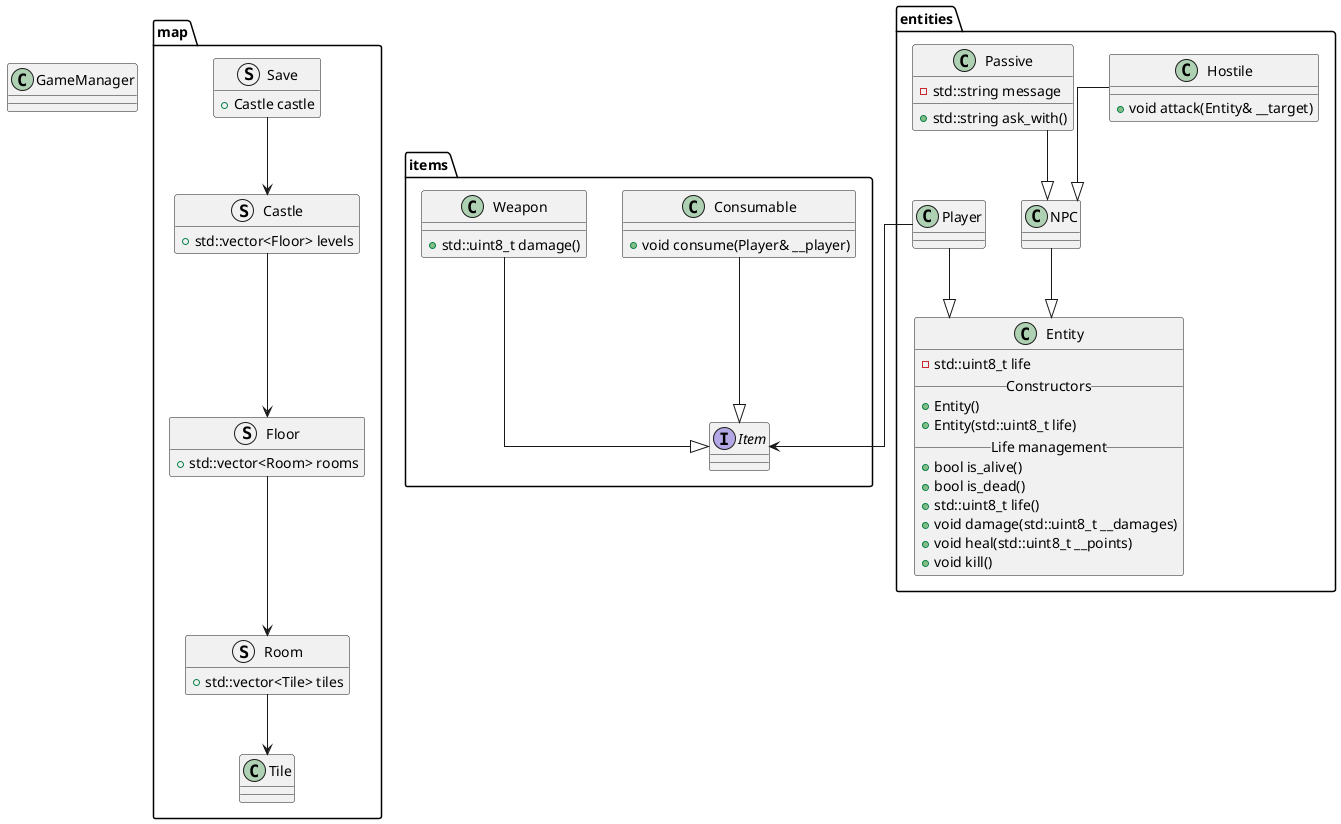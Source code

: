 @startuml

hide struct methods
skinparam linetype ortho

package map
{
	struct Castle
	{
		+std::vector<Floor> levels
	}

	struct Floor
	{
		+std::vector<Room> rooms
	}

	struct Room
	{
		+std::vector<Tile> tiles
	}

	struct Save
	{
		+Castle castle
	}

	class Tile

	Castle --> Floor
	Floor --> Room
	Room --> Tile
	Save --> Castle
}

package items
{
	class Consumable
	{
		+void consume(Player& __player)
	}

	interface Item

	class Weapon
	{
		+std::uint8_t damage()
	}

	Consumable --|> Item
	Weapon --|> Item

}

package entities
{
	class Entity
	{
		-std::uint8_t life
		__ Constructors __
		+Entity()
		+Entity(std::uint8_t life)
		__ Life management __
		+bool is_alive()
		+bool is_dead()
		+std::uint8_t life()
		+void damage(std::uint8_t __damages)
		+void heal(std::uint8_t __points)
		+void kill()
	}

	class Hostile
	{
		+void attack(Entity& __target)
	}

	class NPC

	class Passive
	{
		-std::string message
		+std::string ask_with()
	}

	class Player

	Hostile --|> NPC
	NPC --|> Entity
	Player --> items.Item
	Player --|> Entity
	Passive --|> NPC
}

class GameManager

@enduml
